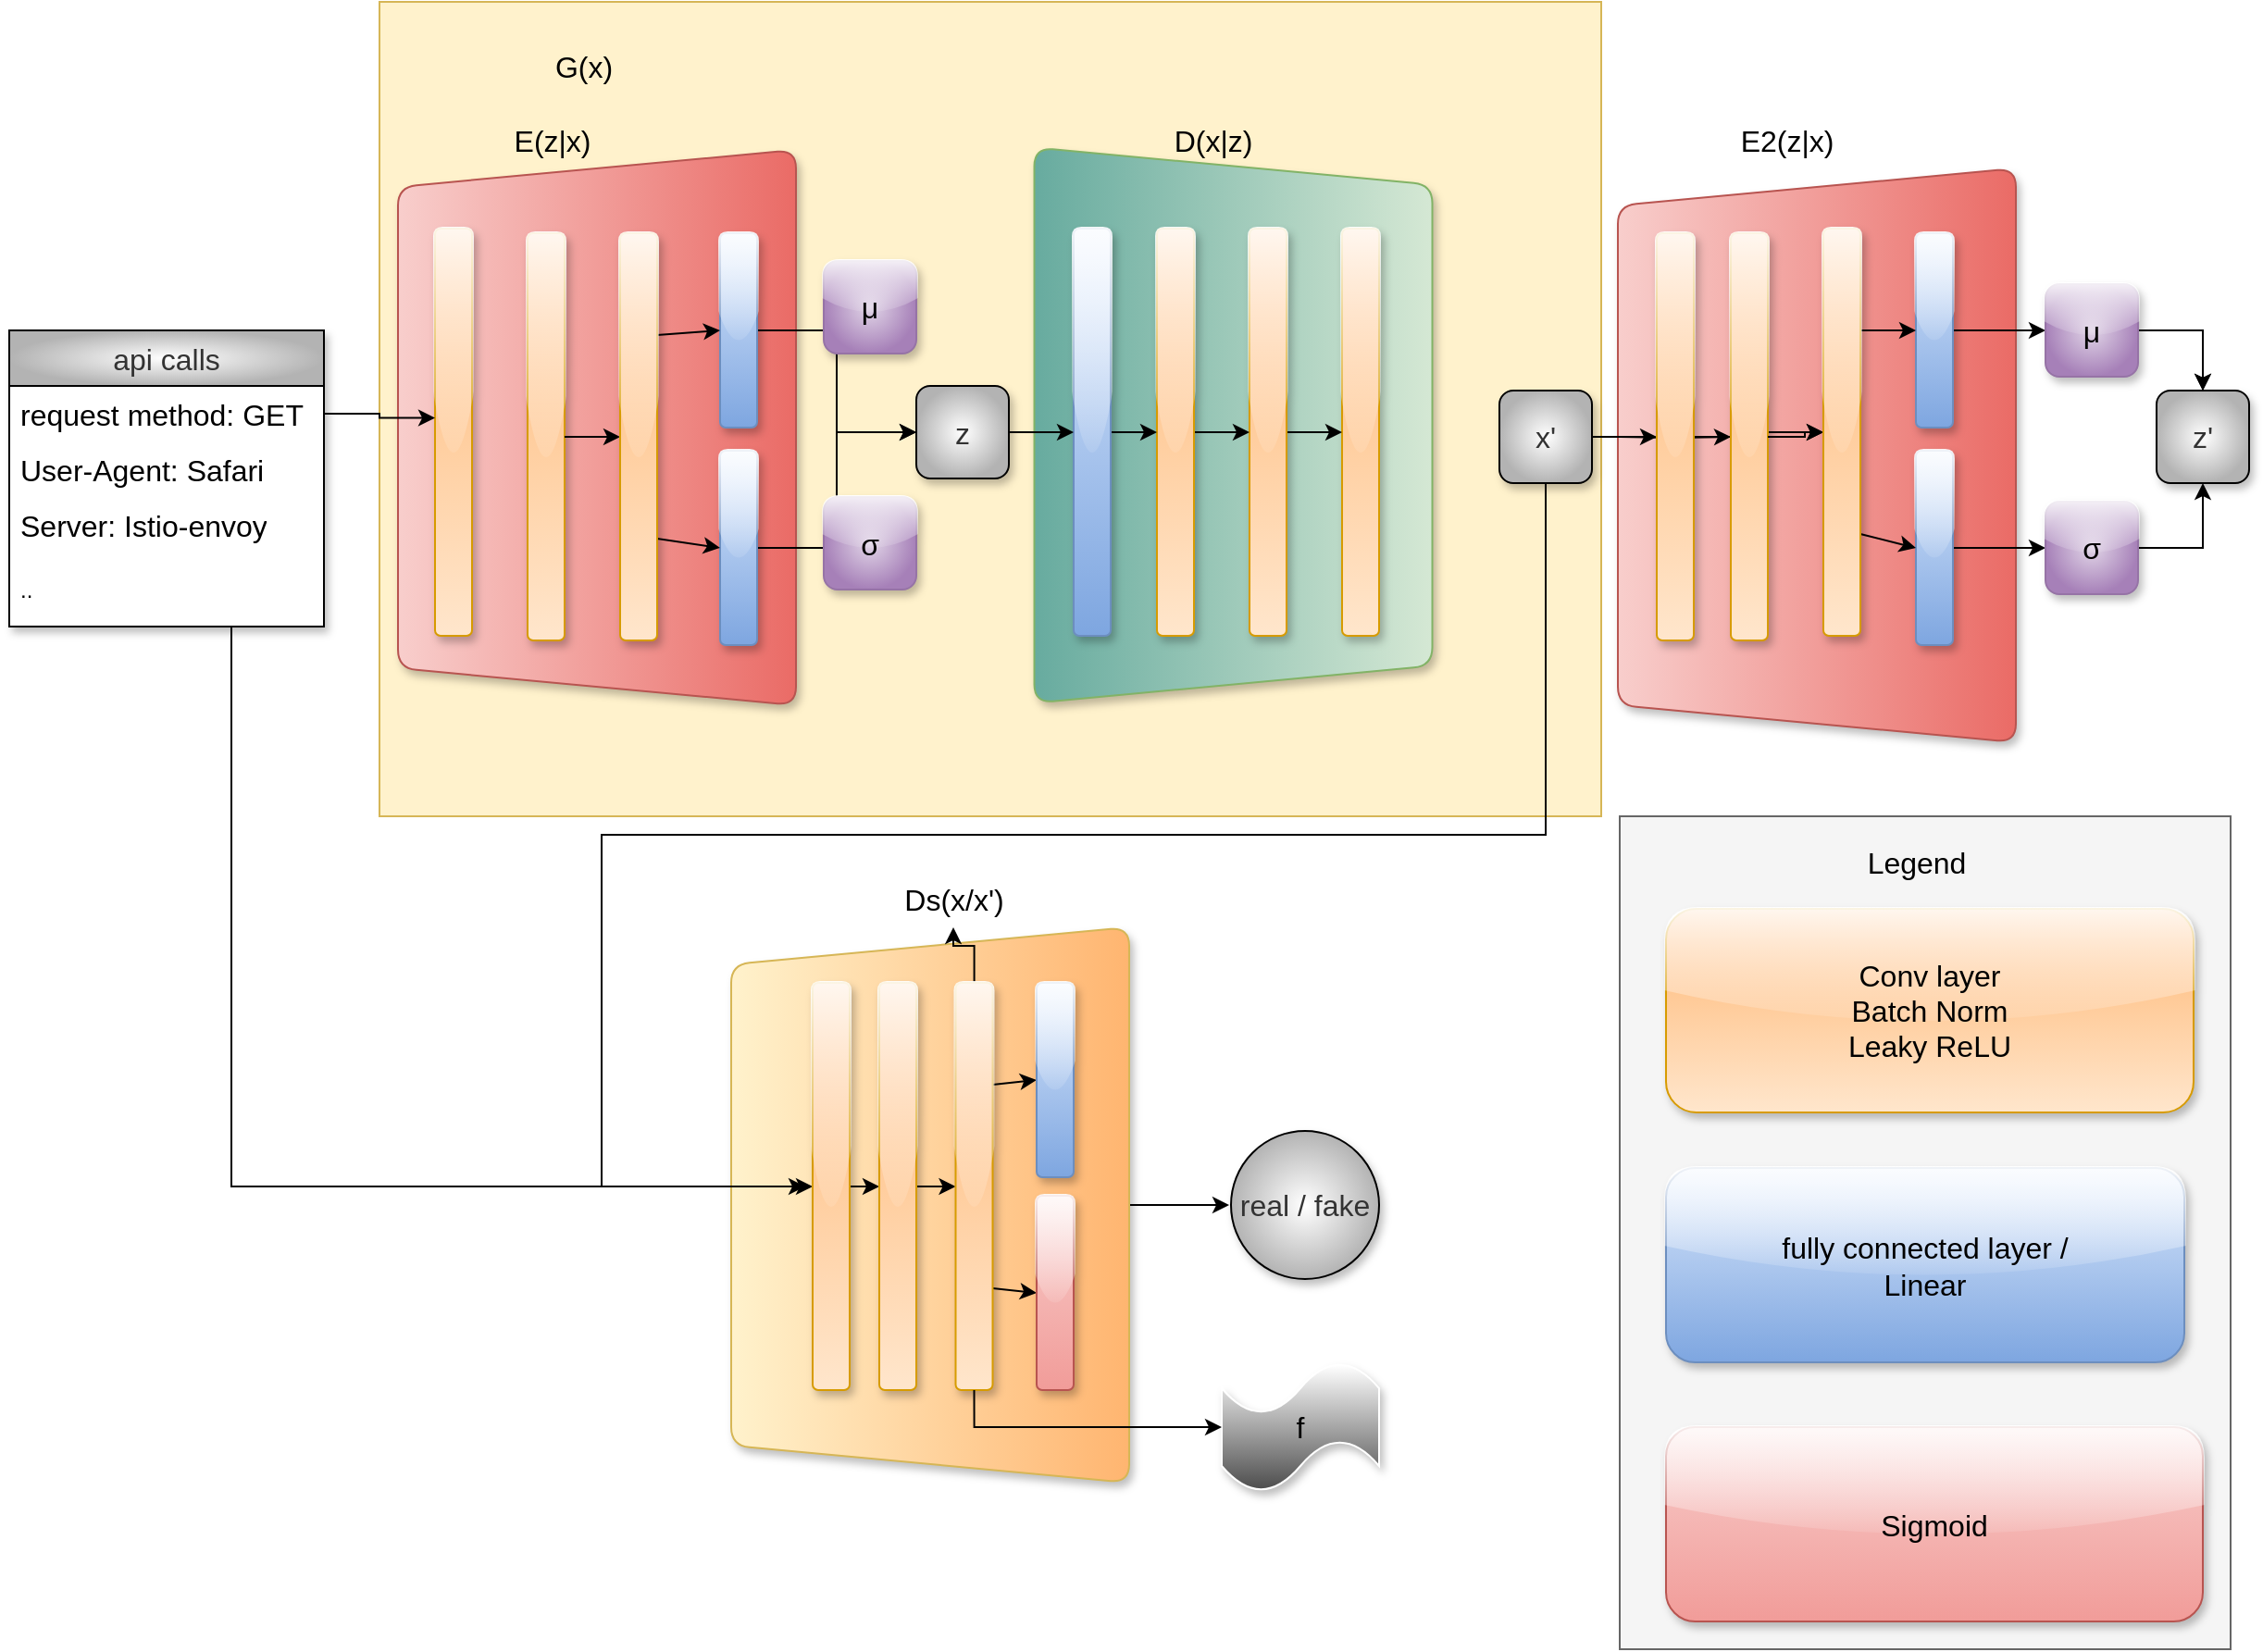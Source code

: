 <mxfile version="22.0.4" type="device">
  <diagram name="Page-1" id="p50rXdhpppsO5LLiYBkp">
    <mxGraphModel dx="2034" dy="814" grid="1" gridSize="10" guides="1" tooltips="1" connect="1" arrows="1" fold="1" page="1" pageScale="1" pageWidth="827" pageHeight="1169" math="0" shadow="0">
      <root>
        <mxCell id="0" />
        <mxCell id="1" parent="0" />
        <mxCell id="mEktLnSrfiFI6syayyHF-15" value="" style="rounded=0;whiteSpace=wrap;html=1;fillColor=#f5f5f5;fontColor=#333333;strokeColor=#666666;" vertex="1" parent="1">
          <mxGeometry x="840" y="480" width="330" height="450" as="geometry" />
        </mxCell>
        <mxCell id="mVk74JgCXZxDBSlldJFi-118" value="" style="rounded=0;whiteSpace=wrap;html=1;shadow=0;glass=0;align=center;verticalAlign=middle;fontFamily=Helvetica;fontSize=12;textOpacity=50;fillColor=#fff2cc;strokeColor=#d6b656;" parent="1" vertex="1">
          <mxGeometry x="170" y="40" width="660" height="440" as="geometry" />
        </mxCell>
        <mxCell id="mVk74JgCXZxDBSlldJFi-6" value="" style="shape=trapezoid;perimeter=trapezoidPerimeter;whiteSpace=wrap;html=1;fixedSize=1;rotation=-90;fillColor=#f8cecc;strokeColor=#b85450;shadow=1;rounded=1;gradientColor=#EA6B66;" parent="1" vertex="1">
          <mxGeometry x="137.5" y="162.5" width="300" height="215" as="geometry" />
        </mxCell>
        <mxCell id="mVk74JgCXZxDBSlldJFi-116" value="" style="edgeStyle=orthogonalEdgeStyle;rounded=0;orthogonalLoop=1;jettySize=auto;html=1;" parent="1" source="mVk74JgCXZxDBSlldJFi-7" target="mVk74JgCXZxDBSlldJFi-115" edge="1">
          <mxGeometry relative="1" as="geometry" />
        </mxCell>
        <mxCell id="mVk74JgCXZxDBSlldJFi-7" value="" style="shape=trapezoid;perimeter=trapezoidPerimeter;whiteSpace=wrap;html=1;fixedSize=1;rotation=-90;fillColor=#fff2cc;strokeColor=#d6b656;rounded=1;shadow=1;gradientColor=#FFB570;gradientDirection=south;" parent="1" vertex="1">
          <mxGeometry x="317.5" y="582.5" width="300" height="215" as="geometry" />
        </mxCell>
        <mxCell id="mVk74JgCXZxDBSlldJFi-8" value="" style="shape=trapezoid;perimeter=trapezoidPerimeter;whiteSpace=wrap;html=1;fixedSize=1;rotation=90;fillColor=#d5e8d4;strokeColor=#82b366;shadow=1;rounded=1;gradientColor=#67AB9F;" parent="1" vertex="1">
          <mxGeometry x="481.25" y="161.25" width="300" height="215" as="geometry" />
        </mxCell>
        <mxCell id="mVk74JgCXZxDBSlldJFi-9" value="" style="shape=trapezoid;perimeter=trapezoidPerimeter;whiteSpace=wrap;html=1;fixedSize=1;rotation=-90;fillColor=#f8cecc;strokeColor=#b85450;rounded=1;shadow=1;gradientColor=#EA6B66;gradientDirection=south;" parent="1" vertex="1">
          <mxGeometry x="791.5" y="177.5" width="310" height="215" as="geometry" />
        </mxCell>
        <mxCell id="mVk74JgCXZxDBSlldJFi-84" style="edgeStyle=orthogonalEdgeStyle;rounded=0;orthogonalLoop=1;jettySize=auto;html=1;entryX=0;entryY=0.5;entryDx=0;entryDy=0;" parent="1" source="mVk74JgCXZxDBSlldJFi-25" target="mVk74JgCXZxDBSlldJFi-52" edge="1">
          <mxGeometry relative="1" as="geometry">
            <Array as="points">
              <mxPoint x="90" y="680" />
            </Array>
          </mxGeometry>
        </mxCell>
        <mxCell id="mVk74JgCXZxDBSlldJFi-25" value="&lt;font style=&quot;font-size: 16px;&quot;&gt;api calls&lt;/font&gt;" style="swimlane;fontStyle=0;childLayout=stackLayout;horizontal=1;startSize=30;horizontalStack=0;resizeParent=1;resizeParentMax=0;resizeLast=0;collapsible=1;marginBottom=0;whiteSpace=wrap;html=1;swimlaneFillColor=default;fillColor=default;fontColor=#333333;strokeColor=default;shadow=1;gradientColor=#B3B3B3;gradientDirection=radial;" parent="1" vertex="1">
          <mxGeometry x="-30" y="217.5" width="170" height="160" as="geometry">
            <mxRectangle x="-50" y="230" width="80" height="30" as="alternateBounds" />
          </mxGeometry>
        </mxCell>
        <mxCell id="mVk74JgCXZxDBSlldJFi-26" value="&lt;font style=&quot;font-size: 16px;&quot;&gt;request method: GET&lt;/font&gt;" style="text;strokeColor=none;fillColor=none;align=left;verticalAlign=middle;spacingLeft=4;spacingRight=4;overflow=hidden;points=[[0,0.5],[1,0.5]];portConstraint=eastwest;rotatable=0;whiteSpace=wrap;html=1;" parent="mVk74JgCXZxDBSlldJFi-25" vertex="1">
          <mxGeometry y="30" width="170" height="30" as="geometry" />
        </mxCell>
        <mxCell id="mVk74JgCXZxDBSlldJFi-27" value="&lt;font style=&quot;font-size: 16px;&quot;&gt;User-Agent: Safari&lt;/font&gt;" style="text;strokeColor=none;fillColor=none;align=left;verticalAlign=middle;spacingLeft=4;spacingRight=4;overflow=hidden;points=[[0,0.5],[1,0.5]];portConstraint=eastwest;rotatable=0;whiteSpace=wrap;html=1;" parent="mVk74JgCXZxDBSlldJFi-25" vertex="1">
          <mxGeometry y="60" width="170" height="30" as="geometry" />
        </mxCell>
        <mxCell id="mVk74JgCXZxDBSlldJFi-28" value="&lt;font style=&quot;font-size: 16px;&quot;&gt;Server: Istio-envoy&lt;/font&gt;" style="text;strokeColor=none;fillColor=none;align=left;verticalAlign=middle;spacingLeft=4;spacingRight=4;overflow=hidden;points=[[0,0.5],[1,0.5]];portConstraint=eastwest;rotatable=0;whiteSpace=wrap;html=1;" parent="mVk74JgCXZxDBSlldJFi-25" vertex="1">
          <mxGeometry y="90" width="170" height="30" as="geometry" />
        </mxCell>
        <mxCell id="mVk74JgCXZxDBSlldJFi-29" value=".." style="text;strokeColor=none;fillColor=none;align=left;verticalAlign=middle;spacingLeft=4;spacingRight=4;overflow=hidden;points=[[0,0.5],[1,0.5]];portConstraint=eastwest;rotatable=0;whiteSpace=wrap;html=1;" parent="mVk74JgCXZxDBSlldJFi-25" vertex="1">
          <mxGeometry y="120" width="170" height="40" as="geometry" />
        </mxCell>
        <mxCell id="mVk74JgCXZxDBSlldJFi-31" value="" style="rounded=1;whiteSpace=wrap;html=1;fillColor=#ffe6cc;strokeColor=#d79b00;gradientColor=#FFB570;gradientDirection=north;glass=1;shadow=1;" parent="1" vertex="1">
          <mxGeometry x="200" y="162.5" width="20" height="220" as="geometry" />
        </mxCell>
        <mxCell id="mVk74JgCXZxDBSlldJFi-42" value="" style="rounded=1;whiteSpace=wrap;html=1;fillColor=#ffe6cc;strokeColor=#d79b00;gradientColor=#FFB570;gradientDirection=north;glass=1;shadow=1;" parent="1" vertex="1">
          <mxGeometry x="250" y="165" width="20" height="220" as="geometry" />
        </mxCell>
        <mxCell id="mVk74JgCXZxDBSlldJFi-61" value="" style="edgeStyle=orthogonalEdgeStyle;rounded=0;orthogonalLoop=1;jettySize=auto;html=1;" parent="1" source="mVk74JgCXZxDBSlldJFi-44" target="mVk74JgCXZxDBSlldJFi-60" edge="1">
          <mxGeometry relative="1" as="geometry" />
        </mxCell>
        <mxCell id="mVk74JgCXZxDBSlldJFi-44" value="" style="rounded=1;whiteSpace=wrap;html=1;fillColor=#dae8fc;strokeColor=#6c8ebf;glass=1;shadow=1;gradientColor=#7EA6E0;" parent="1" vertex="1">
          <mxGeometry x="354" y="165" width="20" height="105" as="geometry" />
        </mxCell>
        <mxCell id="mVk74JgCXZxDBSlldJFi-62" value="" style="edgeStyle=orthogonalEdgeStyle;rounded=0;orthogonalLoop=1;jettySize=auto;html=1;" parent="1" source="mVk74JgCXZxDBSlldJFi-45" target="mVk74JgCXZxDBSlldJFi-60" edge="1">
          <mxGeometry relative="1" as="geometry" />
        </mxCell>
        <mxCell id="mVk74JgCXZxDBSlldJFi-45" value="" style="rounded=1;whiteSpace=wrap;html=1;fillColor=#dae8fc;strokeColor=#6c8ebf;glass=1;shadow=1;gradientColor=#7EA6E0;" parent="1" vertex="1">
          <mxGeometry x="354" y="282.5" width="20" height="105" as="geometry" />
        </mxCell>
        <mxCell id="mVk74JgCXZxDBSlldJFi-46" value="" style="rounded=1;whiteSpace=wrap;html=1;fillColor=#ffe6cc;strokeColor=#d79b00;gradientColor=#FFB570;gradientDirection=north;glass=1;shadow=1;" parent="1" vertex="1">
          <mxGeometry x="690" y="162.5" width="20" height="220" as="geometry" />
        </mxCell>
        <mxCell id="mVk74JgCXZxDBSlldJFi-71" style="edgeStyle=orthogonalEdgeStyle;rounded=0;orthogonalLoop=1;jettySize=auto;html=1;exitX=1;exitY=0.5;exitDx=0;exitDy=0;entryX=0;entryY=0.5;entryDx=0;entryDy=0;" parent="1" source="mVk74JgCXZxDBSlldJFi-48" target="mVk74JgCXZxDBSlldJFi-46" edge="1">
          <mxGeometry relative="1" as="geometry" />
        </mxCell>
        <mxCell id="mVk74JgCXZxDBSlldJFi-48" value="" style="rounded=1;whiteSpace=wrap;html=1;fillColor=#ffe6cc;strokeColor=#d79b00;gradientColor=#FFB570;gradientDirection=north;glass=1;shadow=1;" parent="1" vertex="1">
          <mxGeometry x="640" y="162.5" width="20" height="220" as="geometry" />
        </mxCell>
        <mxCell id="mVk74JgCXZxDBSlldJFi-70" value="" style="edgeStyle=orthogonalEdgeStyle;rounded=0;orthogonalLoop=1;jettySize=auto;html=1;" parent="1" source="mVk74JgCXZxDBSlldJFi-49" target="mVk74JgCXZxDBSlldJFi-48" edge="1">
          <mxGeometry relative="1" as="geometry" />
        </mxCell>
        <mxCell id="mVk74JgCXZxDBSlldJFi-49" value="" style="rounded=1;whiteSpace=wrap;html=1;fillColor=#ffe6cc;strokeColor=#d79b00;gradientColor=#FFB570;gradientDirection=north;glass=1;shadow=1;" parent="1" vertex="1">
          <mxGeometry x="590" y="162.5" width="20" height="220" as="geometry" />
        </mxCell>
        <mxCell id="mVk74JgCXZxDBSlldJFi-109" style="edgeStyle=orthogonalEdgeStyle;rounded=0;orthogonalLoop=1;jettySize=auto;html=1;exitX=1;exitY=0.5;exitDx=0;exitDy=0;entryX=0;entryY=0.5;entryDx=0;entryDy=0;" parent="1" source="mVk74JgCXZxDBSlldJFi-52" target="mVk74JgCXZxDBSlldJFi-53" edge="1">
          <mxGeometry relative="1" as="geometry" />
        </mxCell>
        <mxCell id="mVk74JgCXZxDBSlldJFi-52" value="" style="rounded=1;whiteSpace=wrap;html=1;fillColor=#ffe6cc;strokeColor=#d79b00;glass=1;shadow=1;gradientColor=#FFB570;gradientDirection=north;" parent="1" vertex="1">
          <mxGeometry x="404" y="570" width="20" height="220" as="geometry" />
        </mxCell>
        <mxCell id="mVk74JgCXZxDBSlldJFi-110" style="edgeStyle=orthogonalEdgeStyle;rounded=0;orthogonalLoop=1;jettySize=auto;html=1;exitX=1;exitY=0.5;exitDx=0;exitDy=0;entryX=0;entryY=0.5;entryDx=0;entryDy=0;" parent="1" source="mVk74JgCXZxDBSlldJFi-53" target="mVk74JgCXZxDBSlldJFi-54" edge="1">
          <mxGeometry relative="1" as="geometry" />
        </mxCell>
        <mxCell id="mVk74JgCXZxDBSlldJFi-53" value="" style="rounded=1;whiteSpace=wrap;html=1;fillColor=#ffe6cc;strokeColor=#d79b00;glass=1;shadow=1;gradientColor=#FFB570;gradientDirection=north;" parent="1" vertex="1">
          <mxGeometry x="440" y="570" width="20" height="220" as="geometry" />
        </mxCell>
        <mxCell id="mVk74JgCXZxDBSlldJFi-111" style="rounded=0;orthogonalLoop=1;jettySize=auto;html=1;exitX=1;exitY=0.25;exitDx=0;exitDy=0;entryX=0;entryY=0.5;entryDx=0;entryDy=0;" parent="1" source="mVk74JgCXZxDBSlldJFi-54" target="mVk74JgCXZxDBSlldJFi-55" edge="1">
          <mxGeometry relative="1" as="geometry" />
        </mxCell>
        <mxCell id="mVk74JgCXZxDBSlldJFi-112" style="rounded=0;orthogonalLoop=1;jettySize=auto;html=1;exitX=1;exitY=0.75;exitDx=0;exitDy=0;entryX=0;entryY=0.5;entryDx=0;entryDy=0;" parent="1" source="mVk74JgCXZxDBSlldJFi-54" target="mVk74JgCXZxDBSlldJFi-56" edge="1">
          <mxGeometry relative="1" as="geometry" />
        </mxCell>
        <mxCell id="mEktLnSrfiFI6syayyHF-19" value="" style="edgeStyle=orthogonalEdgeStyle;rounded=0;orthogonalLoop=1;jettySize=auto;html=1;" edge="1" parent="1" source="mVk74JgCXZxDBSlldJFi-54" target="mVk74JgCXZxDBSlldJFi-123">
          <mxGeometry relative="1" as="geometry" />
        </mxCell>
        <mxCell id="mVk74JgCXZxDBSlldJFi-54" value="" style="rounded=1;whiteSpace=wrap;html=1;fillColor=#ffe6cc;strokeColor=#d79b00;glass=1;shadow=1;gradientColor=#FFB570;gradientDirection=north;" parent="1" vertex="1">
          <mxGeometry x="481.25" y="570" width="20" height="220" as="geometry" />
        </mxCell>
        <mxCell id="mVk74JgCXZxDBSlldJFi-55" value="" style="rounded=1;whiteSpace=wrap;html=1;fillColor=#dae8fc;strokeColor=#6c8ebf;glass=1;shadow=1;gradientColor=#7EA6E0;" parent="1" vertex="1">
          <mxGeometry x="525" y="570" width="20" height="105" as="geometry" />
        </mxCell>
        <mxCell id="mVk74JgCXZxDBSlldJFi-56" value="" style="rounded=1;whiteSpace=wrap;html=1;fillColor=#f8cecc;strokeColor=#b85450;glass=1;shadow=1;gradientColor=#F19C99;" parent="1" vertex="1">
          <mxGeometry x="525" y="685" width="20" height="105" as="geometry" />
        </mxCell>
        <mxCell id="mVk74JgCXZxDBSlldJFi-72" style="edgeStyle=orthogonalEdgeStyle;rounded=0;orthogonalLoop=1;jettySize=auto;html=1;exitX=1;exitY=0.5;exitDx=0;exitDy=0;" parent="1" source="mVk74JgCXZxDBSlldJFi-57" target="mVk74JgCXZxDBSlldJFi-49" edge="1">
          <mxGeometry relative="1" as="geometry" />
        </mxCell>
        <mxCell id="mVk74JgCXZxDBSlldJFi-57" value="" style="rounded=1;whiteSpace=wrap;html=1;fillColor=#dae8fc;strokeColor=#6c8ebf;glass=1;shadow=1;gradientColor=#7EA6E0;" parent="1" vertex="1">
          <mxGeometry x="545" y="162.5" width="20" height="220" as="geometry" />
        </mxCell>
        <mxCell id="mVk74JgCXZxDBSlldJFi-58" value="&lt;font style=&quot;font-size: 16px;&quot;&gt;μ&lt;/font&gt;" style="rounded=1;whiteSpace=wrap;html=1;fillColor=#e1d5e7;strokeColor=#9673a6;gradientColor=#A680B8;glass=1;shadow=1;gradientDirection=radial;" parent="1" vertex="1">
          <mxGeometry x="410" y="180" width="50" height="50" as="geometry" />
        </mxCell>
        <mxCell id="mVk74JgCXZxDBSlldJFi-59" value="&lt;font style=&quot;font-size: 16px;&quot;&gt;σ&lt;/font&gt;" style="rounded=1;whiteSpace=wrap;html=1;fillColor=#e1d5e7;strokeColor=#9673a6;gradientColor=#A680B8;glass=1;shadow=1;gradientDirection=radial;" parent="1" vertex="1">
          <mxGeometry x="410" y="307.5" width="50" height="50" as="geometry" />
        </mxCell>
        <mxCell id="mVk74JgCXZxDBSlldJFi-73" value="" style="edgeStyle=orthogonalEdgeStyle;rounded=0;orthogonalLoop=1;jettySize=auto;html=1;" parent="1" source="mVk74JgCXZxDBSlldJFi-60" target="mVk74JgCXZxDBSlldJFi-57" edge="1">
          <mxGeometry relative="1" as="geometry" />
        </mxCell>
        <mxCell id="mVk74JgCXZxDBSlldJFi-60" value="&lt;font style=&quot;font-size: 16px;&quot;&gt;z&lt;/font&gt;" style="rounded=1;whiteSpace=wrap;html=1;fillColor=default;strokeColor=default;fontColor=#333333;shadow=1;gradientColor=#B3B3B3;gradientDirection=radial;" parent="1" vertex="1">
          <mxGeometry x="460" y="247.5" width="50" height="50" as="geometry" />
        </mxCell>
        <mxCell id="mVk74JgCXZxDBSlldJFi-74" value="" style="edgeStyle=orthogonalEdgeStyle;rounded=0;orthogonalLoop=1;jettySize=auto;html=1;" parent="1" source="mVk74JgCXZxDBSlldJFi-42" target="mVk74JgCXZxDBSlldJFi-43" edge="1">
          <mxGeometry relative="1" as="geometry">
            <mxPoint x="240" y="275" as="sourcePoint" />
            <mxPoint x="340" y="333" as="targetPoint" />
          </mxGeometry>
        </mxCell>
        <mxCell id="mVk74JgCXZxDBSlldJFi-78" style="rounded=0;orthogonalLoop=1;jettySize=auto;html=1;exitX=1;exitY=0.25;exitDx=0;exitDy=0;entryX=0;entryY=0.5;entryDx=0;entryDy=0;" parent="1" source="mVk74JgCXZxDBSlldJFi-43" target="mVk74JgCXZxDBSlldJFi-44" edge="1">
          <mxGeometry relative="1" as="geometry" />
        </mxCell>
        <mxCell id="mVk74JgCXZxDBSlldJFi-81" style="rounded=0;orthogonalLoop=1;jettySize=auto;html=1;entryX=0;entryY=0.5;entryDx=0;entryDy=0;exitX=1;exitY=0.75;exitDx=0;exitDy=0;" parent="1" source="mVk74JgCXZxDBSlldJFi-43" target="mVk74JgCXZxDBSlldJFi-45" edge="1">
          <mxGeometry relative="1" as="geometry">
            <mxPoint x="354" y="330" as="sourcePoint" />
          </mxGeometry>
        </mxCell>
        <mxCell id="mVk74JgCXZxDBSlldJFi-43" value="" style="rounded=1;whiteSpace=wrap;html=1;fillColor=#ffe6cc;strokeColor=#d79b00;gradientColor=#FFB570;gradientDirection=north;glass=1;shadow=1;" parent="1" vertex="1">
          <mxGeometry x="300" y="165" width="20" height="220" as="geometry" />
        </mxCell>
        <mxCell id="mVk74JgCXZxDBSlldJFi-108" value="" style="edgeStyle=orthogonalEdgeStyle;rounded=0;orthogonalLoop=1;jettySize=auto;html=1;" parent="1" target="mVk74JgCXZxDBSlldJFi-88" edge="1">
          <mxGeometry relative="1" as="geometry">
            <mxPoint x="840" y="275" as="sourcePoint" />
          </mxGeometry>
        </mxCell>
        <mxCell id="mVk74JgCXZxDBSlldJFi-128" value="" style="edgeStyle=orthogonalEdgeStyle;rounded=0;orthogonalLoop=1;jettySize=auto;html=1;fontFamily=Helvetica;fontSize=12;fontColor=default;" parent="1" source="mVk74JgCXZxDBSlldJFi-85" target="mVk74JgCXZxDBSlldJFi-87" edge="1">
          <mxGeometry relative="1" as="geometry" />
        </mxCell>
        <mxCell id="mEktLnSrfiFI6syayyHF-17" style="edgeStyle=orthogonalEdgeStyle;rounded=0;orthogonalLoop=1;jettySize=auto;html=1;exitX=0.5;exitY=1;exitDx=0;exitDy=0;" edge="1" parent="1" source="mVk74JgCXZxDBSlldJFi-85">
          <mxGeometry relative="1" as="geometry">
            <mxPoint x="400" y="680" as="targetPoint" />
            <Array as="points">
              <mxPoint x="800" y="490" />
              <mxPoint x="290" y="490" />
              <mxPoint x="290" y="680" />
            </Array>
          </mxGeometry>
        </mxCell>
        <mxCell id="mVk74JgCXZxDBSlldJFi-85" value="&lt;font style=&quot;font-size: 16px;&quot;&gt;x&#39;&lt;/font&gt;" style="rounded=1;whiteSpace=wrap;html=1;fillColor=default;fontColor=#333333;strokeColor=default;shadow=1;gradientColor=#B3B3B3;gradientDirection=radial;" parent="1" vertex="1">
          <mxGeometry x="775" y="250" width="50" height="50" as="geometry" />
        </mxCell>
        <mxCell id="mVk74JgCXZxDBSlldJFi-86" value="" style="edgeStyle=orthogonalEdgeStyle;rounded=0;orthogonalLoop=1;jettySize=auto;html=1;" parent="1" source="mVk74JgCXZxDBSlldJFi-87" target="mVk74JgCXZxDBSlldJFi-98" edge="1">
          <mxGeometry relative="1" as="geometry" />
        </mxCell>
        <mxCell id="mVk74JgCXZxDBSlldJFi-87" value="" style="rounded=1;whiteSpace=wrap;html=1;fillColor=#ffe6cc;strokeColor=#d79b00;gradientColor=#FFB570;gradientDirection=north;glass=1;shadow=1;" parent="1" vertex="1">
          <mxGeometry x="860" y="165" width="20" height="220" as="geometry" />
        </mxCell>
        <mxCell id="mVk74JgCXZxDBSlldJFi-88" value="" style="rounded=1;whiteSpace=wrap;html=1;fillColor=#ffe6cc;strokeColor=#d79b00;gradientColor=#FFB570;gradientDirection=north;glass=1;shadow=1;" parent="1" vertex="1">
          <mxGeometry x="900" y="165" width="20" height="220" as="geometry" />
        </mxCell>
        <mxCell id="mVk74JgCXZxDBSlldJFi-100" style="edgeStyle=orthogonalEdgeStyle;rounded=0;orthogonalLoop=1;jettySize=auto;html=1;exitX=1;exitY=0.5;exitDx=0;exitDy=0;entryX=0;entryY=0.5;entryDx=0;entryDy=0;" parent="1" source="mVk74JgCXZxDBSlldJFi-90" target="mVk74JgCXZxDBSlldJFi-93" edge="1">
          <mxGeometry relative="1" as="geometry" />
        </mxCell>
        <mxCell id="mVk74JgCXZxDBSlldJFi-90" value="" style="rounded=1;whiteSpace=wrap;html=1;fillColor=#dae8fc;strokeColor=#6c8ebf;glass=1;shadow=1;gradientColor=#7EA6E0;" parent="1" vertex="1">
          <mxGeometry x="1000" y="165" width="20" height="105" as="geometry" />
        </mxCell>
        <mxCell id="mEktLnSrfiFI6syayyHF-14" style="edgeStyle=orthogonalEdgeStyle;rounded=0;orthogonalLoop=1;jettySize=auto;html=1;exitX=1;exitY=0.5;exitDx=0;exitDy=0;" edge="1" parent="1" source="mVk74JgCXZxDBSlldJFi-92" target="mVk74JgCXZxDBSlldJFi-94">
          <mxGeometry relative="1" as="geometry" />
        </mxCell>
        <mxCell id="mVk74JgCXZxDBSlldJFi-92" value="" style="rounded=1;whiteSpace=wrap;html=1;fillColor=#dae8fc;strokeColor=#6c8ebf;glass=1;shadow=1;gradientColor=#7EA6E0;" parent="1" vertex="1">
          <mxGeometry x="1000" y="282.5" width="20" height="105" as="geometry" />
        </mxCell>
        <mxCell id="mVk74JgCXZxDBSlldJFi-103" value="" style="edgeStyle=orthogonalEdgeStyle;rounded=0;orthogonalLoop=1;jettySize=auto;html=1;" parent="1" source="mVk74JgCXZxDBSlldJFi-93" target="mVk74JgCXZxDBSlldJFi-99" edge="1">
          <mxGeometry relative="1" as="geometry" />
        </mxCell>
        <mxCell id="mEktLnSrfiFI6syayyHF-13" value="" style="edgeStyle=orthogonalEdgeStyle;rounded=0;orthogonalLoop=1;jettySize=auto;html=1;" edge="1" parent="1" source="mVk74JgCXZxDBSlldJFi-93" target="mVk74JgCXZxDBSlldJFi-99">
          <mxGeometry relative="1" as="geometry" />
        </mxCell>
        <mxCell id="mVk74JgCXZxDBSlldJFi-93" value="&lt;font style=&quot;font-size: 16px;&quot;&gt;μ&lt;/font&gt;" style="rounded=1;whiteSpace=wrap;html=1;fillColor=#e1d5e7;strokeColor=#9673a6;gradientColor=#A680B8;glass=1;shadow=1;gradientDirection=radial;" parent="1" vertex="1">
          <mxGeometry x="1070" y="192.5" width="50" height="50" as="geometry" />
        </mxCell>
        <mxCell id="mVk74JgCXZxDBSlldJFi-102" value="" style="edgeStyle=orthogonalEdgeStyle;rounded=0;orthogonalLoop=1;jettySize=auto;html=1;" parent="1" source="mVk74JgCXZxDBSlldJFi-94" target="mVk74JgCXZxDBSlldJFi-99" edge="1">
          <mxGeometry relative="1" as="geometry" />
        </mxCell>
        <mxCell id="mVk74JgCXZxDBSlldJFi-94" value="&lt;font style=&quot;font-size: 16px;&quot;&gt;σ&lt;/font&gt;" style="rounded=1;whiteSpace=wrap;html=1;fillColor=#e1d5e7;strokeColor=#9673a6;gradientColor=#A680B8;glass=1;shadow=1;gradientDirection=radial;" parent="1" vertex="1">
          <mxGeometry x="1070" y="310" width="50" height="50" as="geometry" />
        </mxCell>
        <mxCell id="mVk74JgCXZxDBSlldJFi-95" value="" style="edgeStyle=orthogonalEdgeStyle;rounded=0;orthogonalLoop=1;jettySize=auto;html=1;" parent="1" source="mVk74JgCXZxDBSlldJFi-88" target="mVk74JgCXZxDBSlldJFi-98" edge="1">
          <mxGeometry relative="1" as="geometry">
            <mxPoint x="1000" y="275" as="sourcePoint" />
            <mxPoint x="1100" y="333" as="targetPoint" />
          </mxGeometry>
        </mxCell>
        <mxCell id="mVk74JgCXZxDBSlldJFi-96" style="rounded=0;orthogonalLoop=1;jettySize=auto;html=1;exitX=1;exitY=0.25;exitDx=0;exitDy=0;entryX=0;entryY=0.5;entryDx=0;entryDy=0;" parent="1" source="mVk74JgCXZxDBSlldJFi-98" target="mVk74JgCXZxDBSlldJFi-90" edge="1">
          <mxGeometry relative="1" as="geometry" />
        </mxCell>
        <mxCell id="mVk74JgCXZxDBSlldJFi-97" style="rounded=0;orthogonalLoop=1;jettySize=auto;html=1;entryX=0;entryY=0.5;entryDx=0;entryDy=0;exitX=1;exitY=0.75;exitDx=0;exitDy=0;" parent="1" source="mVk74JgCXZxDBSlldJFi-98" target="mVk74JgCXZxDBSlldJFi-92" edge="1">
          <mxGeometry relative="1" as="geometry">
            <mxPoint x="1114" y="330" as="sourcePoint" />
          </mxGeometry>
        </mxCell>
        <mxCell id="mVk74JgCXZxDBSlldJFi-98" value="" style="rounded=1;whiteSpace=wrap;html=1;fillColor=#ffe6cc;strokeColor=#d79b00;gradientColor=#FFB570;gradientDirection=north;glass=1;shadow=1;" parent="1" vertex="1">
          <mxGeometry x="950" y="162.5" width="20" height="220" as="geometry" />
        </mxCell>
        <mxCell id="mVk74JgCXZxDBSlldJFi-99" value="&lt;font style=&quot;font-size: 16px;&quot;&gt;z&#39;&lt;/font&gt;" style="rounded=1;whiteSpace=wrap;html=1;fillColor=default;strokeColor=default;fontColor=#333333;shadow=1;gradientColor=#B3B3B3;gradientDirection=radial;" parent="1" vertex="1">
          <mxGeometry x="1130" y="250" width="50" height="50" as="geometry" />
        </mxCell>
        <mxCell id="mVk74JgCXZxDBSlldJFi-115" value="&lt;font style=&quot;font-size: 16px;&quot;&gt;real / fake&lt;/font&gt;" style="ellipse;whiteSpace=wrap;html=1;fillColor=default;strokeColor=default;fontColor=#333333;shadow=1;perimeterSpacing=1;gradientColor=#B3B3B3;gradientDirection=radial;" parent="1" vertex="1">
          <mxGeometry x="630" y="650" width="80" height="80" as="geometry" />
        </mxCell>
        <mxCell id="mVk74JgCXZxDBSlldJFi-120" value="&lt;font style=&quot;font-size: 16px;&quot;&gt;E(z|x)&lt;/font&gt;" style="text;html=1;align=center;verticalAlign=middle;resizable=0;points=[];autosize=1;strokeColor=none;fillColor=none;fontSize=12;fontFamily=Helvetica;fontColor=default;" parent="1" vertex="1">
          <mxGeometry x="232.5" y="100" width="60" height="30" as="geometry" />
        </mxCell>
        <mxCell id="mVk74JgCXZxDBSlldJFi-121" value="&lt;font style=&quot;font-size: 16px;&quot;&gt;D(x|z)&lt;/font&gt;" style="text;html=1;align=center;verticalAlign=middle;resizable=0;points=[];autosize=1;strokeColor=none;fillColor=none;fontSize=12;fontFamily=Helvetica;fontColor=default;" parent="1" vertex="1">
          <mxGeometry x="585" y="100" width="70" height="30" as="geometry" />
        </mxCell>
        <mxCell id="mVk74JgCXZxDBSlldJFi-122" value="&lt;font style=&quot;font-size: 16px;&quot;&gt;E2(z|x)&lt;/font&gt;" style="text;html=1;align=center;verticalAlign=middle;resizable=0;points=[];autosize=1;strokeColor=none;fillColor=none;fontSize=12;fontFamily=Helvetica;fontColor=default;" parent="1" vertex="1">
          <mxGeometry x="895" y="100" width="70" height="30" as="geometry" />
        </mxCell>
        <mxCell id="mVk74JgCXZxDBSlldJFi-123" value="&lt;font style=&quot;font-size: 16px;&quot;&gt;Ds(x/x&#39;)&lt;/font&gt;" style="text;html=1;align=center;verticalAlign=middle;resizable=0;points=[];autosize=1;strokeColor=none;fillColor=none;fontSize=12;fontFamily=Helvetica;fontColor=default;" parent="1" vertex="1">
          <mxGeometry x="440" y="510" width="80" height="30" as="geometry" />
        </mxCell>
        <mxCell id="mVk74JgCXZxDBSlldJFi-124" value="&lt;font style=&quot;font-size: 16px;&quot;&gt;G(x)&lt;/font&gt;" style="text;html=1;align=center;verticalAlign=middle;resizable=0;points=[];autosize=1;strokeColor=none;fillColor=none;fontSize=12;fontFamily=Helvetica;fontColor=default;" parent="1" vertex="1">
          <mxGeometry x="255" y="60" width="50" height="30" as="geometry" />
        </mxCell>
        <mxCell id="mEktLnSrfiFI6syayyHF-1" value="&lt;font style=&quot;font-size: 16px;&quot;&gt;f&lt;/font&gt;" style="shape=tape;whiteSpace=wrap;html=1;gradientColor=#4D4D4D;shadow=1;strokeColor=#FFFFFF;" vertex="1" parent="1">
          <mxGeometry x="625" y="775" width="85" height="70" as="geometry" />
        </mxCell>
        <mxCell id="mEktLnSrfiFI6syayyHF-2" style="edgeStyle=orthogonalEdgeStyle;rounded=0;orthogonalLoop=1;jettySize=auto;html=1;exitX=0.5;exitY=1;exitDx=0;exitDy=0;entryX=0;entryY=0.5;entryDx=0;entryDy=0;entryPerimeter=0;" edge="1" parent="1" source="mVk74JgCXZxDBSlldJFi-54" target="mEktLnSrfiFI6syayyHF-1">
          <mxGeometry relative="1" as="geometry" />
        </mxCell>
        <mxCell id="mEktLnSrfiFI6syayyHF-5" value="&lt;font style=&quot;font-size: 16px;&quot;&gt;Conv layer&lt;br style=&quot;border-color: var(--border-color);&quot;&gt;&lt;span style=&quot;border-color: var(--border-color);&quot;&gt;Batch Norm&lt;/span&gt;&lt;br style=&quot;border-color: var(--border-color);&quot;&gt;&lt;span style=&quot;border-color: var(--border-color);&quot;&gt;Leaky ReLU&lt;/span&gt;&lt;/font&gt;" style="rounded=1;whiteSpace=wrap;html=1;fillColor=#ffe6cc;strokeColor=#d79b00;gradientColor=#FFB570;gradientDirection=north;glass=1;shadow=1;rotation=0;" vertex="1" parent="1">
          <mxGeometry x="865" y="530" width="285" height="110" as="geometry" />
        </mxCell>
        <mxCell id="mEktLnSrfiFI6syayyHF-6" value="&lt;font style=&quot;font-size: 16px;&quot;&gt;fully connected layer /&lt;br&gt;Linear&lt;br&gt;&lt;/font&gt;" style="rounded=1;whiteSpace=wrap;html=1;fillColor=#dae8fc;strokeColor=#6c8ebf;glass=1;shadow=1;gradientColor=#7EA6E0;" vertex="1" parent="1">
          <mxGeometry x="865" y="670" width="280" height="105" as="geometry" />
        </mxCell>
        <mxCell id="mEktLnSrfiFI6syayyHF-8" value="&lt;font style=&quot;font-size: 16px;&quot;&gt;Sigmoid&lt;/font&gt;" style="rounded=1;whiteSpace=wrap;html=1;fillColor=#f8cecc;strokeColor=#b85450;glass=1;shadow=1;gradientColor=#F19C99;" vertex="1" parent="1">
          <mxGeometry x="865" y="810" width="290" height="105" as="geometry" />
        </mxCell>
        <mxCell id="mEktLnSrfiFI6syayyHF-16" style="edgeStyle=orthogonalEdgeStyle;rounded=0;orthogonalLoop=1;jettySize=auto;html=1;exitX=1;exitY=0.5;exitDx=0;exitDy=0;entryX=0;entryY=0.465;entryDx=0;entryDy=0;entryPerimeter=0;" edge="1" parent="1" source="mVk74JgCXZxDBSlldJFi-26" target="mVk74JgCXZxDBSlldJFi-31">
          <mxGeometry relative="1" as="geometry" />
        </mxCell>
        <mxCell id="mEktLnSrfiFI6syayyHF-18" value="&lt;font style=&quot;font-size: 16px;&quot;&gt;Legend&lt;/font&gt;" style="text;html=1;align=center;verticalAlign=middle;resizable=0;points=[];autosize=1;strokeColor=none;fillColor=none;" vertex="1" parent="1">
          <mxGeometry x="960" y="490" width="80" height="30" as="geometry" />
        </mxCell>
      </root>
    </mxGraphModel>
  </diagram>
</mxfile>
